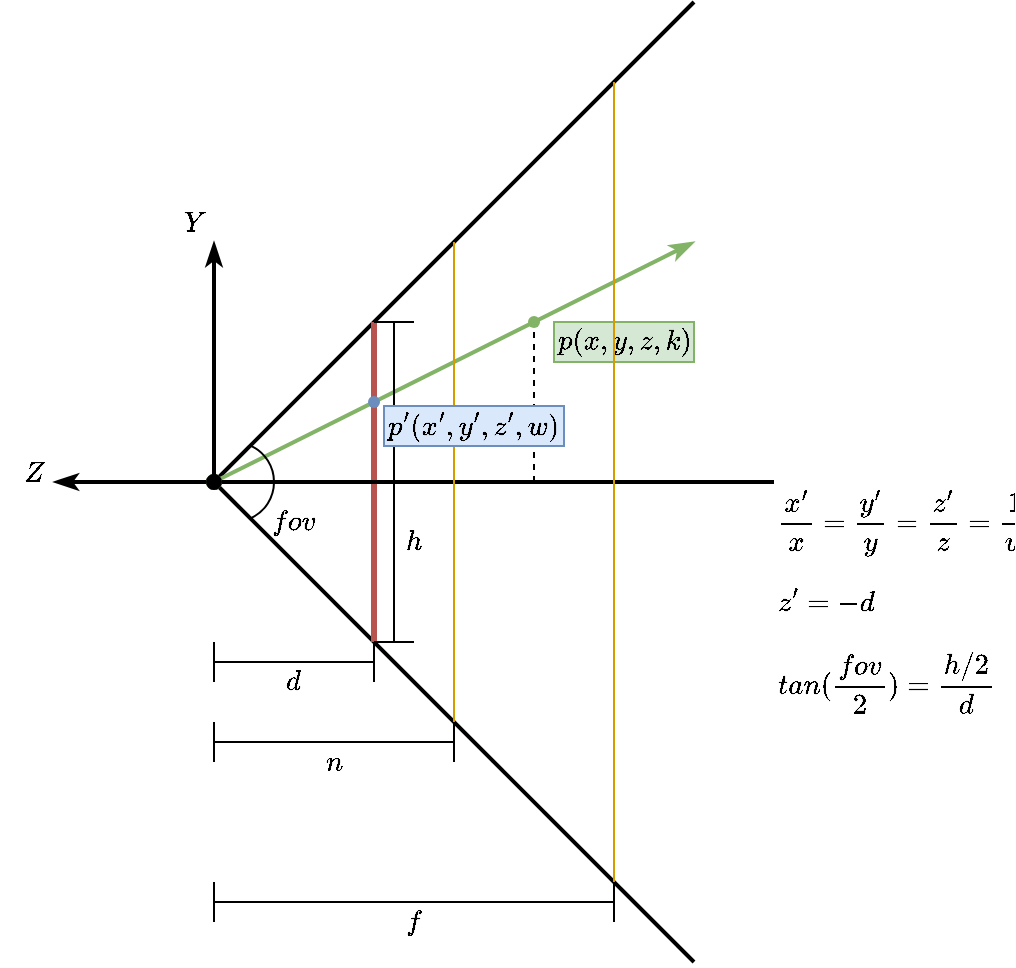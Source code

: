 <mxfile version="25.0.2">
  <diagram name="第 1 页" id="M6VcdO33fGhDf4k-63Dn">
    <mxGraphModel dx="1252" dy="571" grid="1" gridSize="10" guides="1" tooltips="1" connect="1" arrows="1" fold="1" page="1" pageScale="1" pageWidth="1169" pageHeight="827" math="1" shadow="0">
      <root>
        <mxCell id="0" />
        <mxCell id="1" parent="0" />
        <mxCell id="wArzd1wckejmS6bi4HiG-1" value="" style="endArrow=none;html=1;rounded=0;strokeWidth=2;" parent="1" edge="1">
          <mxGeometry width="50" height="50" relative="1" as="geometry">
            <mxPoint x="160" y="360" as="sourcePoint" />
            <mxPoint x="400" y="120" as="targetPoint" />
          </mxGeometry>
        </mxCell>
        <mxCell id="wArzd1wckejmS6bi4HiG-2" value="" style="endArrow=none;html=1;rounded=0;strokeWidth=2;" parent="1" edge="1">
          <mxGeometry width="50" height="50" relative="1" as="geometry">
            <mxPoint x="160" y="360" as="sourcePoint" />
            <mxPoint x="400" y="600" as="targetPoint" />
          </mxGeometry>
        </mxCell>
        <mxCell id="wArzd1wckejmS6bi4HiG-3" value="" style="endArrow=none;html=1;rounded=0;fillColor=#f8cecc;strokeColor=#b85450;strokeWidth=3;" parent="1" edge="1">
          <mxGeometry width="50" height="50" relative="1" as="geometry">
            <mxPoint x="240" y="280" as="sourcePoint" />
            <mxPoint x="240" y="440" as="targetPoint" />
          </mxGeometry>
        </mxCell>
        <mxCell id="wArzd1wckejmS6bi4HiG-5" value="" style="endArrow=oval;html=1;rounded=0;strokeColor=default;startArrow=classicThin;startFill=1;endFill=1;strokeWidth=2;" parent="1" edge="1">
          <mxGeometry width="50" height="50" relative="1" as="geometry">
            <mxPoint x="80" y="360" as="sourcePoint" />
            <mxPoint x="160" y="360" as="targetPoint" />
          </mxGeometry>
        </mxCell>
        <mxCell id="wArzd1wckejmS6bi4HiG-6" value="$$Z$$" style="text;html=1;strokeColor=none;fillColor=none;align=center;verticalAlign=middle;whiteSpace=wrap;rounded=0;" parent="1" vertex="1">
          <mxGeometry x="60" y="340" width="20" height="30" as="geometry" />
        </mxCell>
        <mxCell id="7OtXmvWJ_BMy1ZC1ivjj-1" value="" style="endArrow=none;html=1;rounded=0;strokeWidth=2;" parent="1" edge="1">
          <mxGeometry width="50" height="50" relative="1" as="geometry">
            <mxPoint x="160" y="360" as="sourcePoint" />
            <mxPoint x="440" y="360" as="targetPoint" />
          </mxGeometry>
        </mxCell>
        <mxCell id="7OtXmvWJ_BMy1ZC1ivjj-2" value="" style="endArrow=oval;html=1;rounded=0;strokeColor=#82b366;startArrow=classicThin;startFill=1;endFill=1;fillColor=#d5e8d4;strokeWidth=2;" parent="1" edge="1">
          <mxGeometry width="50" height="50" relative="1" as="geometry">
            <mxPoint x="400" y="240" as="sourcePoint" />
            <mxPoint x="160" y="360" as="targetPoint" />
          </mxGeometry>
        </mxCell>
        <mxCell id="7OtXmvWJ_BMy1ZC1ivjj-3" value="" style="endArrow=none;html=1;rounded=0;strokeWidth=1;fillColor=#ffe6cc;strokeColor=#d79b00;" parent="1" edge="1">
          <mxGeometry width="50" height="50" relative="1" as="geometry">
            <mxPoint x="280" y="480" as="sourcePoint" />
            <mxPoint x="280" y="240" as="targetPoint" />
          </mxGeometry>
        </mxCell>
        <mxCell id="7OtXmvWJ_BMy1ZC1ivjj-7" value="" style="endArrow=oval;html=1;rounded=0;strokeColor=default;startArrow=classicThin;startFill=1;endFill=1;strokeWidth=2;" parent="1" edge="1">
          <mxGeometry width="50" height="50" relative="1" as="geometry">
            <mxPoint x="160" y="240" as="sourcePoint" />
            <mxPoint x="160" y="360" as="targetPoint" />
          </mxGeometry>
        </mxCell>
        <mxCell id="7OtXmvWJ_BMy1ZC1ivjj-8" value="$$Y$$" style="text;html=1;strokeColor=none;fillColor=none;align=center;verticalAlign=middle;whiteSpace=wrap;rounded=0;" parent="1" vertex="1">
          <mxGeometry x="140" y="220" width="20" height="20" as="geometry" />
        </mxCell>
        <mxCell id="7OtXmvWJ_BMy1ZC1ivjj-16" value="" style="shape=waypoint;sketch=0;fillStyle=solid;size=6;pointerEvents=1;points=[];fillColor=#dae8fc;resizable=0;rotatable=0;perimeter=centerPerimeter;snapToPoint=1;strokeColor=#6c8ebf;" parent="1" vertex="1">
          <mxGeometry x="230" y="310" width="20" height="20" as="geometry" />
        </mxCell>
        <mxCell id="jMksL1ZnjDAmT88Sc4J7-1" value="" style="shape=crossbar;whiteSpace=wrap;html=1;rounded=1;direction=south;" vertex="1" parent="1">
          <mxGeometry x="240" y="280" width="20" height="160" as="geometry" />
        </mxCell>
        <mxCell id="jMksL1ZnjDAmT88Sc4J7-2" value="$$h$$" style="text;html=1;strokeColor=none;fillColor=none;align=center;verticalAlign=middle;whiteSpace=wrap;rounded=0;" vertex="1" parent="1">
          <mxGeometry x="250" y="380" width="20" height="20" as="geometry" />
        </mxCell>
        <mxCell id="jMksL1ZnjDAmT88Sc4J7-4" value="" style="shape=crossbar;whiteSpace=wrap;html=1;rounded=1;direction=west;" vertex="1" parent="1">
          <mxGeometry x="160" y="440" width="80" height="20" as="geometry" />
        </mxCell>
        <mxCell id="jMksL1ZnjDAmT88Sc4J7-5" value="$$d$$" style="text;html=1;strokeColor=none;fillColor=none;align=center;verticalAlign=middle;whiteSpace=wrap;rounded=0;" vertex="1" parent="1">
          <mxGeometry x="190" y="450" width="20" height="20" as="geometry" />
        </mxCell>
        <mxCell id="jMksL1ZnjDAmT88Sc4J7-6" value="" style="verticalLabelPosition=bottom;verticalAlign=top;html=1;shape=mxgraph.basic.arc;startAngle=0.07;endAngle=0.43;strokeWidth=1;" vertex="1" parent="1">
          <mxGeometry x="150" y="340" width="40" height="40" as="geometry" />
        </mxCell>
        <mxCell id="jMksL1ZnjDAmT88Sc4J7-7" value="$$fov$$" style="text;html=1;strokeColor=none;fillColor=none;align=center;verticalAlign=middle;whiteSpace=wrap;rounded=0;" vertex="1" parent="1">
          <mxGeometry x="190" y="370" width="20" height="20" as="geometry" />
        </mxCell>
        <mxCell id="jMksL1ZnjDAmT88Sc4J7-8" value="" style="endArrow=none;dashed=1;html=1;strokeWidth=1;rounded=0;" edge="1" parent="1" target="7OtXmvWJ_BMy1ZC1ivjj-13">
          <mxGeometry width="50" height="50" relative="1" as="geometry">
            <mxPoint x="320" y="360" as="sourcePoint" />
            <mxPoint x="450" y="320" as="targetPoint" />
          </mxGeometry>
        </mxCell>
        <mxCell id="jMksL1ZnjDAmT88Sc4J7-9" value="$$\frac{x&#39;}{x} = \frac{y&#39;}{y} = \frac{z&#39;}{z} = \frac{1}{w}$$" style="text;html=1;strokeColor=none;fillColor=none;align=left;verticalAlign=middle;whiteSpace=wrap;rounded=0;" vertex="1" parent="1">
          <mxGeometry x="440" y="360" width="120" height="40" as="geometry" />
        </mxCell>
        <mxCell id="jMksL1ZnjDAmT88Sc4J7-11" value="$$z&#39;=-d$$" style="text;html=1;strokeColor=none;fillColor=none;align=left;verticalAlign=middle;whiteSpace=wrap;rounded=0;" vertex="1" parent="1">
          <mxGeometry x="440" y="400" width="120" height="40" as="geometry" />
        </mxCell>
        <mxCell id="jMksL1ZnjDAmT88Sc4J7-12" value="$$tan(\frac{fov}{2}) = \frac{h/2}{d}$$" style="text;html=1;strokeColor=none;fillColor=none;align=left;verticalAlign=middle;whiteSpace=wrap;rounded=0;" vertex="1" parent="1">
          <mxGeometry x="440" y="440" width="120" height="40" as="geometry" />
        </mxCell>
        <mxCell id="jMksL1ZnjDAmT88Sc4J7-13" value="" style="shape=crossbar;whiteSpace=wrap;html=1;rounded=1;direction=west;" vertex="1" parent="1">
          <mxGeometry x="160" y="480" width="120" height="20" as="geometry" />
        </mxCell>
        <mxCell id="jMksL1ZnjDAmT88Sc4J7-14" value="$$n$$" style="text;html=1;strokeColor=none;fillColor=none;align=center;verticalAlign=middle;whiteSpace=wrap;rounded=0;" vertex="1" parent="1">
          <mxGeometry x="210" y="490" width="20" height="20" as="geometry" />
        </mxCell>
        <mxCell id="7OtXmvWJ_BMy1ZC1ivjj-13" value="" style="shape=waypoint;sketch=0;fillStyle=solid;size=6;pointerEvents=1;points=[];fillColor=#d5e8d4;resizable=0;rotatable=0;perimeter=centerPerimeter;snapToPoint=1;strokeColor=#82b366;" parent="1" vertex="1">
          <mxGeometry x="310" y="270" width="20" height="20" as="geometry" />
        </mxCell>
        <mxCell id="jMksL1ZnjDAmT88Sc4J7-16" value="" style="shape=crossbar;whiteSpace=wrap;html=1;rounded=1;direction=west;" vertex="1" parent="1">
          <mxGeometry x="160" y="560" width="200" height="20" as="geometry" />
        </mxCell>
        <mxCell id="jMksL1ZnjDAmT88Sc4J7-17" value="$$f$$" style="text;html=1;strokeColor=none;fillColor=none;align=center;verticalAlign=middle;whiteSpace=wrap;rounded=0;" vertex="1" parent="1">
          <mxGeometry x="250" y="570" width="20" height="20" as="geometry" />
        </mxCell>
        <mxCell id="jMksL1ZnjDAmT88Sc4J7-18" value="$$p&#39;(x&#39;,y&#39;,z&#39;,w)$$" style="text;html=1;strokeColor=#6c8ebf;fillColor=#dae8fc;align=left;verticalAlign=middle;whiteSpace=wrap;rounded=0;" vertex="1" parent="1">
          <mxGeometry x="245" y="322" width="90" height="20" as="geometry" />
        </mxCell>
        <mxCell id="7OtXmvWJ_BMy1ZC1ivjj-10" value="$$p(x,y,z,k)$$" style="text;html=1;strokeColor=#82b366;fillColor=#d5e8d4;align=left;verticalAlign=middle;whiteSpace=wrap;rounded=0;" parent="1" vertex="1">
          <mxGeometry x="330" y="280" width="70" height="20" as="geometry" />
        </mxCell>
        <mxCell id="jMksL1ZnjDAmT88Sc4J7-20" value="" style="endArrow=none;html=1;rounded=0;strokeWidth=1;fillColor=#ffe6cc;strokeColor=#d79b00;" edge="1" parent="1">
          <mxGeometry width="50" height="50" relative="1" as="geometry">
            <mxPoint x="360" y="560" as="sourcePoint" />
            <mxPoint x="360" y="160" as="targetPoint" />
          </mxGeometry>
        </mxCell>
      </root>
    </mxGraphModel>
  </diagram>
</mxfile>
